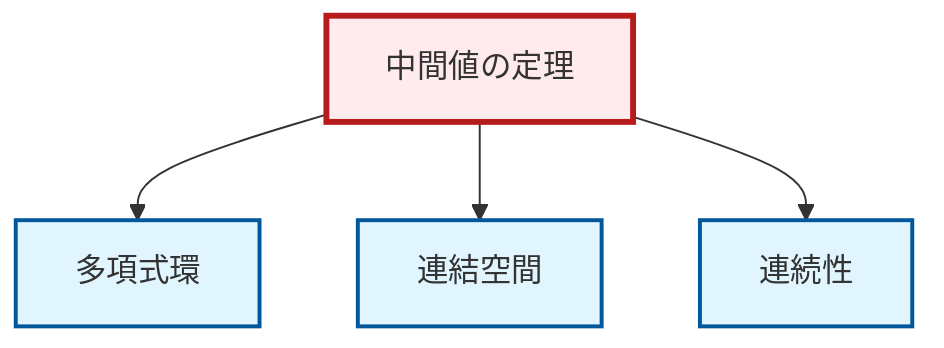 graph TD
    classDef definition fill:#e1f5fe,stroke:#01579b,stroke-width:2px
    classDef theorem fill:#f3e5f5,stroke:#4a148c,stroke-width:2px
    classDef axiom fill:#fff3e0,stroke:#e65100,stroke-width:2px
    classDef example fill:#e8f5e9,stroke:#1b5e20,stroke-width:2px
    classDef current fill:#ffebee,stroke:#b71c1c,stroke-width:3px
    def-continuity["連続性"]:::definition
    def-polynomial-ring["多項式環"]:::definition
    thm-intermediate-value["中間値の定理"]:::theorem
    def-connected["連結空間"]:::definition
    thm-intermediate-value --> def-polynomial-ring
    thm-intermediate-value --> def-connected
    thm-intermediate-value --> def-continuity
    class thm-intermediate-value current